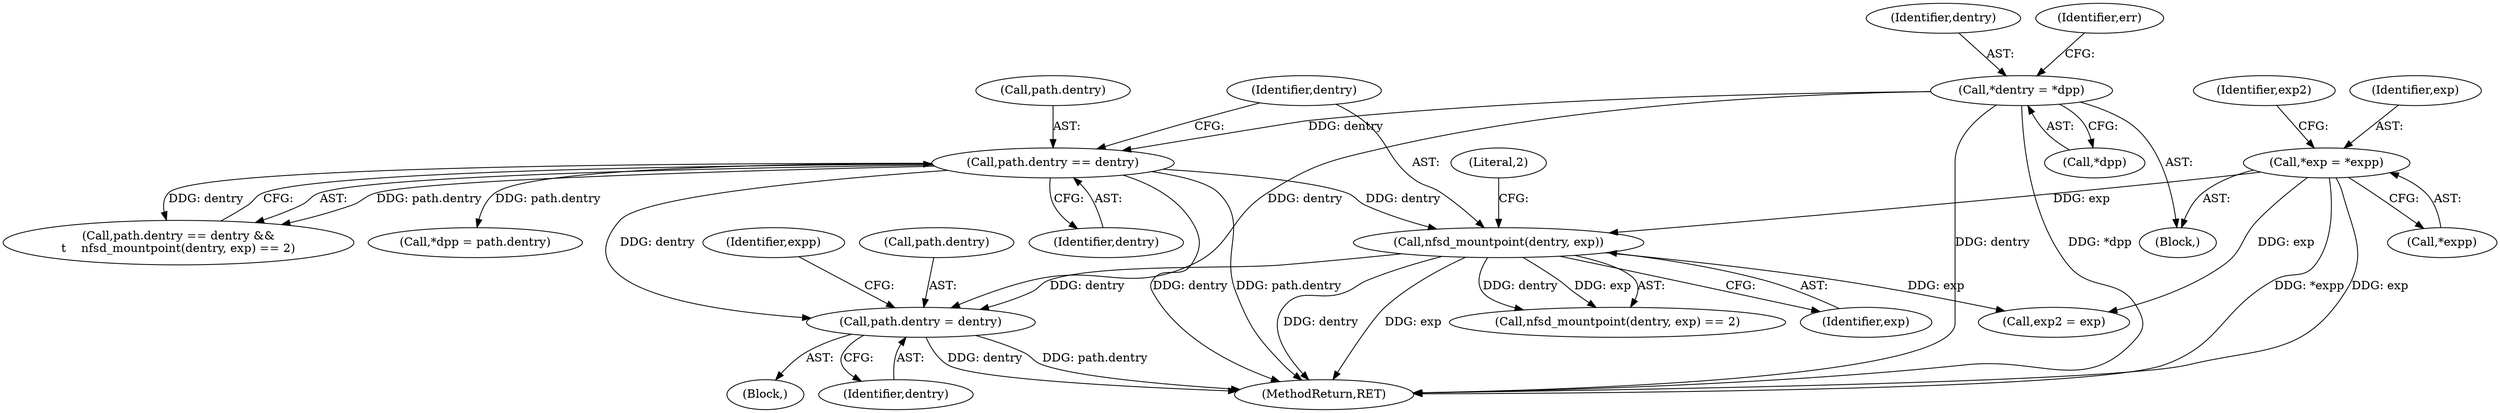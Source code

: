 digraph "0_linux_c70422f760c120480fee4de6c38804c72aa26bc1_18@pointer" {
"1000217" [label="(Call,path.dentry = dentry)"];
"1000156" [label="(Call,nfsd_mountpoint(dentry, exp))"];
"1000150" [label="(Call,path.dentry == dentry)"];
"1000119" [label="(Call,*dentry = *dpp)"];
"1000110" [label="(Call,*exp = *expp)"];
"1000151" [label="(Call,path.dentry)"];
"1000150" [label="(Call,path.dentry == dentry)"];
"1000226" [label="(Call,exp2 = exp)"];
"1000155" [label="(Call,nfsd_mountpoint(dentry, exp) == 2)"];
"1000154" [label="(Identifier,dentry)"];
"1000116" [label="(Identifier,exp2)"];
"1000217" [label="(Call,path.dentry = dentry)"];
"1000119" [label="(Call,*dentry = *dpp)"];
"1000159" [label="(Literal,2)"];
"1000210" [label="(Block,)"];
"1000121" [label="(Call,*dpp)"];
"1000110" [label="(Call,*exp = *expp)"];
"1000120" [label="(Identifier,dentry)"];
"1000221" [label="(Identifier,dentry)"];
"1000111" [label="(Identifier,exp)"];
"1000112" [label="(Call,*expp)"];
"1000156" [label="(Call,nfsd_mountpoint(dentry, exp))"];
"1000157" [label="(Identifier,dentry)"];
"1000126" [label="(Identifier,err)"];
"1000149" [label="(Call,path.dentry == dentry &&\n\t    nfsd_mountpoint(dentry, exp) == 2)"];
"1000108" [label="(Block,)"];
"1000237" [label="(MethodReturn,RET)"];
"1000158" [label="(Identifier,exp)"];
"1000224" [label="(Identifier,expp)"];
"1000218" [label="(Call,path.dentry)"];
"1000211" [label="(Call,*dpp = path.dentry)"];
"1000217" -> "1000210"  [label="AST: "];
"1000217" -> "1000221"  [label="CFG: "];
"1000218" -> "1000217"  [label="AST: "];
"1000221" -> "1000217"  [label="AST: "];
"1000224" -> "1000217"  [label="CFG: "];
"1000217" -> "1000237"  [label="DDG: dentry"];
"1000217" -> "1000237"  [label="DDG: path.dentry"];
"1000156" -> "1000217"  [label="DDG: dentry"];
"1000150" -> "1000217"  [label="DDG: dentry"];
"1000119" -> "1000217"  [label="DDG: dentry"];
"1000156" -> "1000155"  [label="AST: "];
"1000156" -> "1000158"  [label="CFG: "];
"1000157" -> "1000156"  [label="AST: "];
"1000158" -> "1000156"  [label="AST: "];
"1000159" -> "1000156"  [label="CFG: "];
"1000156" -> "1000237"  [label="DDG: dentry"];
"1000156" -> "1000237"  [label="DDG: exp"];
"1000156" -> "1000155"  [label="DDG: dentry"];
"1000156" -> "1000155"  [label="DDG: exp"];
"1000150" -> "1000156"  [label="DDG: dentry"];
"1000110" -> "1000156"  [label="DDG: exp"];
"1000156" -> "1000226"  [label="DDG: exp"];
"1000150" -> "1000149"  [label="AST: "];
"1000150" -> "1000154"  [label="CFG: "];
"1000151" -> "1000150"  [label="AST: "];
"1000154" -> "1000150"  [label="AST: "];
"1000157" -> "1000150"  [label="CFG: "];
"1000149" -> "1000150"  [label="CFG: "];
"1000150" -> "1000237"  [label="DDG: path.dentry"];
"1000150" -> "1000237"  [label="DDG: dentry"];
"1000150" -> "1000149"  [label="DDG: path.dentry"];
"1000150" -> "1000149"  [label="DDG: dentry"];
"1000119" -> "1000150"  [label="DDG: dentry"];
"1000150" -> "1000211"  [label="DDG: path.dentry"];
"1000119" -> "1000108"  [label="AST: "];
"1000119" -> "1000121"  [label="CFG: "];
"1000120" -> "1000119"  [label="AST: "];
"1000121" -> "1000119"  [label="AST: "];
"1000126" -> "1000119"  [label="CFG: "];
"1000119" -> "1000237"  [label="DDG: *dpp"];
"1000119" -> "1000237"  [label="DDG: dentry"];
"1000110" -> "1000108"  [label="AST: "];
"1000110" -> "1000112"  [label="CFG: "];
"1000111" -> "1000110"  [label="AST: "];
"1000112" -> "1000110"  [label="AST: "];
"1000116" -> "1000110"  [label="CFG: "];
"1000110" -> "1000237"  [label="DDG: *expp"];
"1000110" -> "1000237"  [label="DDG: exp"];
"1000110" -> "1000226"  [label="DDG: exp"];
}

